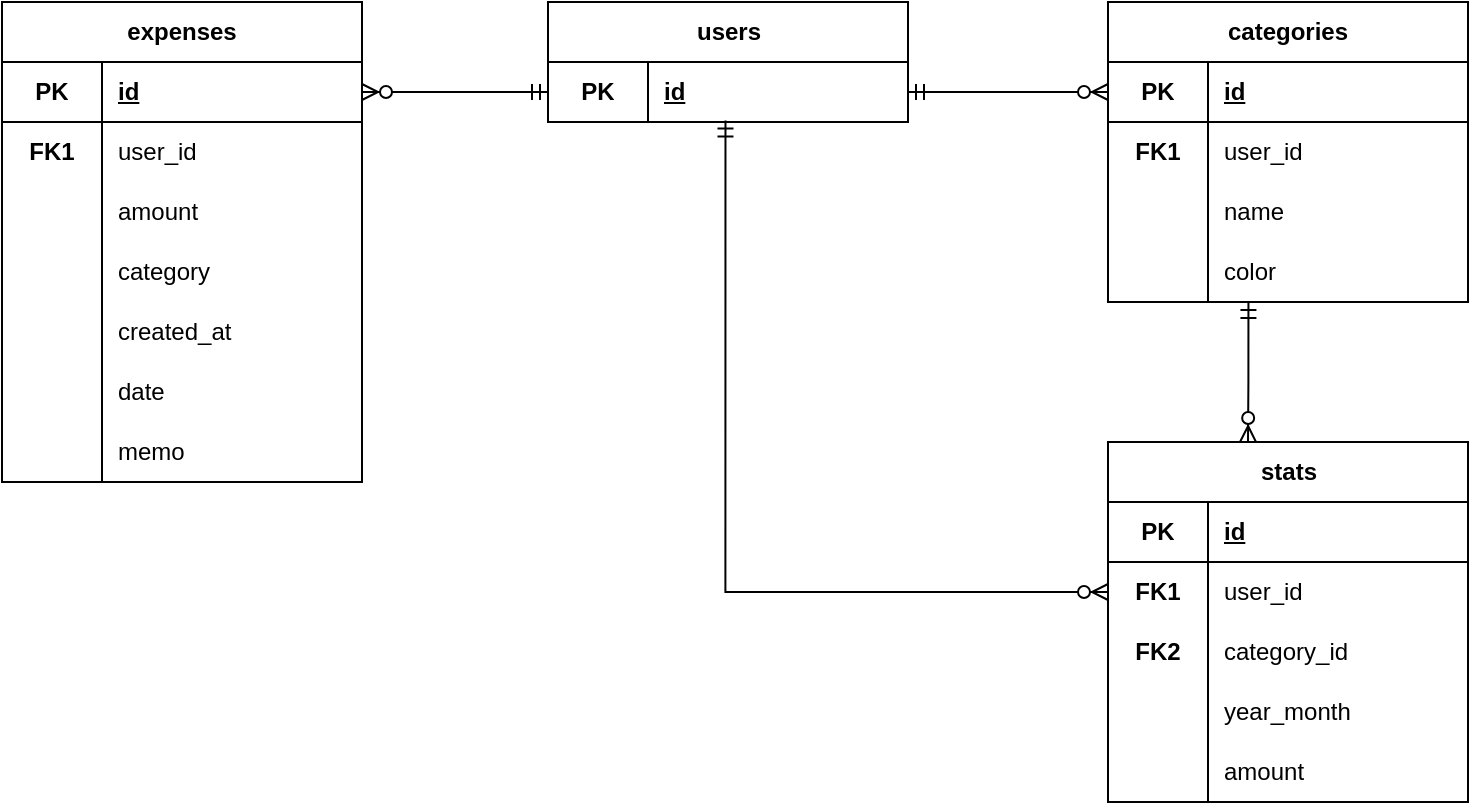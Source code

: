 <mxfile version="21.6.6" type="device">
  <diagram name="ページ1" id="lk7VIi6m2mQdcOI56CZS">
    <mxGraphModel dx="1740" dy="492" grid="1" gridSize="10" guides="1" tooltips="1" connect="1" arrows="1" fold="1" page="1" pageScale="1" pageWidth="827" pageHeight="1169" math="0" shadow="0">
      <root>
        <mxCell id="0" />
        <mxCell id="1" parent="0" />
        <mxCell id="DFm_SoPwrHFmCjWZkPpX-1" value="users" style="shape=table;startSize=30;container=1;collapsible=1;childLayout=tableLayout;fixedRows=1;rowLines=0;fontStyle=1;align=center;resizeLast=1;html=1;" vertex="1" parent="1">
          <mxGeometry x="-230" y="360" width="180" height="60" as="geometry" />
        </mxCell>
        <mxCell id="DFm_SoPwrHFmCjWZkPpX-2" value="" style="shape=tableRow;horizontal=0;startSize=0;swimlaneHead=0;swimlaneBody=0;fillColor=none;collapsible=0;dropTarget=0;points=[[0,0.5],[1,0.5]];portConstraint=eastwest;top=0;left=0;right=0;bottom=1;" vertex="1" parent="DFm_SoPwrHFmCjWZkPpX-1">
          <mxGeometry y="30" width="180" height="30" as="geometry" />
        </mxCell>
        <mxCell id="DFm_SoPwrHFmCjWZkPpX-3" value="PK" style="shape=partialRectangle;connectable=0;fillColor=none;top=0;left=0;bottom=0;right=0;fontStyle=1;overflow=hidden;whiteSpace=wrap;html=1;" vertex="1" parent="DFm_SoPwrHFmCjWZkPpX-2">
          <mxGeometry width="50" height="30" as="geometry">
            <mxRectangle width="50" height="30" as="alternateBounds" />
          </mxGeometry>
        </mxCell>
        <mxCell id="DFm_SoPwrHFmCjWZkPpX-4" value="id" style="shape=partialRectangle;connectable=0;fillColor=none;top=0;left=0;bottom=0;right=0;align=left;spacingLeft=6;fontStyle=5;overflow=hidden;whiteSpace=wrap;html=1;" vertex="1" parent="DFm_SoPwrHFmCjWZkPpX-2">
          <mxGeometry x="50" width="130" height="30" as="geometry">
            <mxRectangle width="130" height="30" as="alternateBounds" />
          </mxGeometry>
        </mxCell>
        <mxCell id="DFm_SoPwrHFmCjWZkPpX-27" value="expenses" style="shape=table;startSize=30;container=1;collapsible=1;childLayout=tableLayout;fixedRows=1;rowLines=0;fontStyle=1;align=center;resizeLast=1;html=1;whiteSpace=wrap;" vertex="1" parent="1">
          <mxGeometry x="-503" y="360" width="180" height="240" as="geometry" />
        </mxCell>
        <mxCell id="DFm_SoPwrHFmCjWZkPpX-82" style="shape=tableRow;horizontal=0;startSize=0;swimlaneHead=0;swimlaneBody=0;fillColor=none;collapsible=0;dropTarget=0;points=[[0,0.5],[1,0.5]];portConstraint=eastwest;top=0;left=0;right=0;bottom=0;html=1;" vertex="1" parent="DFm_SoPwrHFmCjWZkPpX-27">
          <mxGeometry y="30" width="180" height="30" as="geometry" />
        </mxCell>
        <mxCell id="DFm_SoPwrHFmCjWZkPpX-83" value="PK" style="shape=partialRectangle;connectable=0;fillColor=none;top=0;left=0;bottom=1;right=0;fontStyle=1;overflow=hidden;html=1;whiteSpace=wrap;perimeterSpacing=1;" vertex="1" parent="DFm_SoPwrHFmCjWZkPpX-82">
          <mxGeometry width="50" height="30" as="geometry">
            <mxRectangle width="50" height="30" as="alternateBounds" />
          </mxGeometry>
        </mxCell>
        <mxCell id="DFm_SoPwrHFmCjWZkPpX-84" value="id" style="shape=partialRectangle;connectable=0;fillColor=none;top=0;left=0;bottom=1;right=0;align=left;spacingLeft=6;fontStyle=5;overflow=hidden;html=1;whiteSpace=wrap;perimeterSpacing=1;" vertex="1" parent="DFm_SoPwrHFmCjWZkPpX-82">
          <mxGeometry x="50" width="130" height="30" as="geometry">
            <mxRectangle width="130" height="30" as="alternateBounds" />
          </mxGeometry>
        </mxCell>
        <mxCell id="DFm_SoPwrHFmCjWZkPpX-28" value="" style="shape=tableRow;horizontal=0;startSize=0;swimlaneHead=0;swimlaneBody=0;fillColor=none;collapsible=0;dropTarget=0;points=[[0,0.5],[1,0.5]];portConstraint=eastwest;top=0;left=0;right=0;bottom=0;html=1;" vertex="1" parent="DFm_SoPwrHFmCjWZkPpX-27">
          <mxGeometry y="60" width="180" height="30" as="geometry" />
        </mxCell>
        <mxCell id="DFm_SoPwrHFmCjWZkPpX-29" value="FK1" style="shape=partialRectangle;connectable=0;fillColor=none;top=0;left=0;bottom=0;right=0;fontStyle=1;overflow=hidden;html=1;whiteSpace=wrap;perimeterSpacing=1;" vertex="1" parent="DFm_SoPwrHFmCjWZkPpX-28">
          <mxGeometry width="50" height="30" as="geometry">
            <mxRectangle width="50" height="30" as="alternateBounds" />
          </mxGeometry>
        </mxCell>
        <mxCell id="DFm_SoPwrHFmCjWZkPpX-30" value="&lt;span style=&quot;font-weight: normal;&quot;&gt;user_id&lt;/span&gt;" style="shape=partialRectangle;connectable=0;fillColor=none;top=0;left=0;bottom=0;right=0;align=left;spacingLeft=6;fontStyle=1;overflow=hidden;html=1;whiteSpace=wrap;perimeterSpacing=1;" vertex="1" parent="DFm_SoPwrHFmCjWZkPpX-28">
          <mxGeometry x="50" width="130" height="30" as="geometry">
            <mxRectangle width="130" height="30" as="alternateBounds" />
          </mxGeometry>
        </mxCell>
        <mxCell id="DFm_SoPwrHFmCjWZkPpX-31" value="" style="shape=tableRow;horizontal=0;startSize=0;swimlaneHead=0;swimlaneBody=0;fillColor=none;collapsible=0;dropTarget=0;points=[[0,0.5],[1,0.5]];portConstraint=eastwest;top=0;left=0;right=0;bottom=0;html=1;" vertex="1" parent="DFm_SoPwrHFmCjWZkPpX-27">
          <mxGeometry y="90" width="180" height="30" as="geometry" />
        </mxCell>
        <mxCell id="DFm_SoPwrHFmCjWZkPpX-32" value="" style="shape=partialRectangle;connectable=0;fillColor=none;top=0;left=0;bottom=0;right=0;editable=1;overflow=hidden;html=1;whiteSpace=wrap;" vertex="1" parent="DFm_SoPwrHFmCjWZkPpX-31">
          <mxGeometry width="50" height="30" as="geometry">
            <mxRectangle width="50" height="30" as="alternateBounds" />
          </mxGeometry>
        </mxCell>
        <mxCell id="DFm_SoPwrHFmCjWZkPpX-33" value="amount" style="shape=partialRectangle;connectable=0;fillColor=none;top=0;left=0;bottom=0;right=0;align=left;spacingLeft=6;overflow=hidden;html=1;whiteSpace=wrap;" vertex="1" parent="DFm_SoPwrHFmCjWZkPpX-31">
          <mxGeometry x="50" width="130" height="30" as="geometry">
            <mxRectangle width="130" height="30" as="alternateBounds" />
          </mxGeometry>
        </mxCell>
        <mxCell id="DFm_SoPwrHFmCjWZkPpX-34" value="" style="shape=tableRow;horizontal=0;startSize=0;swimlaneHead=0;swimlaneBody=0;fillColor=none;collapsible=0;dropTarget=0;points=[[0,0.5],[1,0.5]];portConstraint=eastwest;top=0;left=0;right=0;bottom=0;html=1;" vertex="1" parent="DFm_SoPwrHFmCjWZkPpX-27">
          <mxGeometry y="120" width="180" height="30" as="geometry" />
        </mxCell>
        <mxCell id="DFm_SoPwrHFmCjWZkPpX-35" value="" style="shape=partialRectangle;connectable=0;fillColor=none;top=0;left=0;bottom=0;right=0;editable=1;overflow=hidden;html=1;whiteSpace=wrap;" vertex="1" parent="DFm_SoPwrHFmCjWZkPpX-34">
          <mxGeometry width="50" height="30" as="geometry">
            <mxRectangle width="50" height="30" as="alternateBounds" />
          </mxGeometry>
        </mxCell>
        <mxCell id="DFm_SoPwrHFmCjWZkPpX-36" value="category" style="shape=partialRectangle;connectable=0;fillColor=none;top=0;left=0;bottom=0;right=0;align=left;spacingLeft=6;overflow=hidden;html=1;whiteSpace=wrap;" vertex="1" parent="DFm_SoPwrHFmCjWZkPpX-34">
          <mxGeometry x="50" width="130" height="30" as="geometry">
            <mxRectangle width="130" height="30" as="alternateBounds" />
          </mxGeometry>
        </mxCell>
        <mxCell id="DFm_SoPwrHFmCjWZkPpX-73" style="shape=tableRow;horizontal=0;startSize=0;swimlaneHead=0;swimlaneBody=0;fillColor=none;collapsible=0;dropTarget=0;points=[[0,0.5],[1,0.5]];portConstraint=eastwest;top=0;left=0;right=0;bottom=0;html=1;" vertex="1" parent="DFm_SoPwrHFmCjWZkPpX-27">
          <mxGeometry y="150" width="180" height="30" as="geometry" />
        </mxCell>
        <mxCell id="DFm_SoPwrHFmCjWZkPpX-74" style="shape=partialRectangle;connectable=0;fillColor=none;top=0;left=0;bottom=0;right=0;editable=1;overflow=hidden;html=1;whiteSpace=wrap;" vertex="1" parent="DFm_SoPwrHFmCjWZkPpX-73">
          <mxGeometry width="50" height="30" as="geometry">
            <mxRectangle width="50" height="30" as="alternateBounds" />
          </mxGeometry>
        </mxCell>
        <mxCell id="DFm_SoPwrHFmCjWZkPpX-75" value="created_at" style="shape=partialRectangle;connectable=0;fillColor=none;top=0;left=0;bottom=0;right=0;align=left;spacingLeft=6;overflow=hidden;html=1;whiteSpace=wrap;" vertex="1" parent="DFm_SoPwrHFmCjWZkPpX-73">
          <mxGeometry x="50" width="130" height="30" as="geometry">
            <mxRectangle width="130" height="30" as="alternateBounds" />
          </mxGeometry>
        </mxCell>
        <mxCell id="DFm_SoPwrHFmCjWZkPpX-76" style="shape=tableRow;horizontal=0;startSize=0;swimlaneHead=0;swimlaneBody=0;fillColor=none;collapsible=0;dropTarget=0;points=[[0,0.5],[1,0.5]];portConstraint=eastwest;top=0;left=0;right=0;bottom=0;html=1;" vertex="1" parent="DFm_SoPwrHFmCjWZkPpX-27">
          <mxGeometry y="180" width="180" height="30" as="geometry" />
        </mxCell>
        <mxCell id="DFm_SoPwrHFmCjWZkPpX-77" style="shape=partialRectangle;connectable=0;fillColor=none;top=0;left=0;bottom=0;right=0;editable=1;overflow=hidden;html=1;whiteSpace=wrap;" vertex="1" parent="DFm_SoPwrHFmCjWZkPpX-76">
          <mxGeometry width="50" height="30" as="geometry">
            <mxRectangle width="50" height="30" as="alternateBounds" />
          </mxGeometry>
        </mxCell>
        <mxCell id="DFm_SoPwrHFmCjWZkPpX-78" value="date" style="shape=partialRectangle;connectable=0;fillColor=none;top=0;left=0;bottom=0;right=0;align=left;spacingLeft=6;overflow=hidden;html=1;whiteSpace=wrap;" vertex="1" parent="DFm_SoPwrHFmCjWZkPpX-76">
          <mxGeometry x="50" width="130" height="30" as="geometry">
            <mxRectangle width="130" height="30" as="alternateBounds" />
          </mxGeometry>
        </mxCell>
        <mxCell id="DFm_SoPwrHFmCjWZkPpX-79" style="shape=tableRow;horizontal=0;startSize=0;swimlaneHead=0;swimlaneBody=0;fillColor=none;collapsible=0;dropTarget=0;points=[[0,0.5],[1,0.5]];portConstraint=eastwest;top=0;left=0;right=0;bottom=0;html=1;" vertex="1" parent="DFm_SoPwrHFmCjWZkPpX-27">
          <mxGeometry y="210" width="180" height="30" as="geometry" />
        </mxCell>
        <mxCell id="DFm_SoPwrHFmCjWZkPpX-80" style="shape=partialRectangle;connectable=0;fillColor=none;top=0;left=0;bottom=0;right=0;editable=1;overflow=hidden;html=1;whiteSpace=wrap;" vertex="1" parent="DFm_SoPwrHFmCjWZkPpX-79">
          <mxGeometry width="50" height="30" as="geometry">
            <mxRectangle width="50" height="30" as="alternateBounds" />
          </mxGeometry>
        </mxCell>
        <mxCell id="DFm_SoPwrHFmCjWZkPpX-81" value="memo" style="shape=partialRectangle;connectable=0;fillColor=none;top=0;left=0;bottom=0;right=0;align=left;spacingLeft=6;overflow=hidden;html=1;whiteSpace=wrap;" vertex="1" parent="DFm_SoPwrHFmCjWZkPpX-79">
          <mxGeometry x="50" width="130" height="30" as="geometry">
            <mxRectangle width="130" height="30" as="alternateBounds" />
          </mxGeometry>
        </mxCell>
        <mxCell id="DFm_SoPwrHFmCjWZkPpX-37" value="categories" style="shape=table;startSize=30;container=1;collapsible=1;childLayout=tableLayout;fixedRows=1;rowLines=0;fontStyle=1;align=center;resizeLast=1;html=1;whiteSpace=wrap;" vertex="1" parent="1">
          <mxGeometry x="50" y="360" width="180" height="150" as="geometry" />
        </mxCell>
        <mxCell id="DFm_SoPwrHFmCjWZkPpX-41" value="" style="shape=tableRow;horizontal=0;startSize=0;swimlaneHead=0;swimlaneBody=0;fillColor=none;collapsible=0;dropTarget=0;points=[[0,0.5],[1,0.5]];portConstraint=eastwest;top=0;left=0;right=0;bottom=1;html=1;" vertex="1" parent="DFm_SoPwrHFmCjWZkPpX-37">
          <mxGeometry y="30" width="180" height="30" as="geometry" />
        </mxCell>
        <mxCell id="DFm_SoPwrHFmCjWZkPpX-42" value="PK" style="shape=partialRectangle;connectable=0;fillColor=none;top=0;left=0;bottom=0;right=0;fontStyle=1;overflow=hidden;html=1;whiteSpace=wrap;" vertex="1" parent="DFm_SoPwrHFmCjWZkPpX-41">
          <mxGeometry width="50" height="30" as="geometry">
            <mxRectangle width="50" height="30" as="alternateBounds" />
          </mxGeometry>
        </mxCell>
        <mxCell id="DFm_SoPwrHFmCjWZkPpX-43" value="id" style="shape=partialRectangle;connectable=0;fillColor=none;top=0;left=0;bottom=0;right=0;align=left;spacingLeft=6;fontStyle=5;overflow=hidden;html=1;whiteSpace=wrap;" vertex="1" parent="DFm_SoPwrHFmCjWZkPpX-41">
          <mxGeometry x="50" width="130" height="30" as="geometry">
            <mxRectangle width="130" height="30" as="alternateBounds" />
          </mxGeometry>
        </mxCell>
        <mxCell id="DFm_SoPwrHFmCjWZkPpX-38" value="" style="shape=tableRow;horizontal=0;startSize=0;swimlaneHead=0;swimlaneBody=0;fillColor=none;collapsible=0;dropTarget=0;points=[[0,0.5],[1,0.5]];portConstraint=eastwest;top=0;left=0;right=0;bottom=0;html=1;" vertex="1" parent="DFm_SoPwrHFmCjWZkPpX-37">
          <mxGeometry y="60" width="180" height="30" as="geometry" />
        </mxCell>
        <mxCell id="DFm_SoPwrHFmCjWZkPpX-39" value="FK1" style="shape=partialRectangle;connectable=0;fillColor=none;top=0;left=0;bottom=0;right=0;fontStyle=1;overflow=hidden;html=1;whiteSpace=wrap;" vertex="1" parent="DFm_SoPwrHFmCjWZkPpX-38">
          <mxGeometry width="50" height="30" as="geometry">
            <mxRectangle width="50" height="30" as="alternateBounds" />
          </mxGeometry>
        </mxCell>
        <mxCell id="DFm_SoPwrHFmCjWZkPpX-40" value="user_id" style="shape=partialRectangle;connectable=0;fillColor=none;top=0;left=0;bottom=0;right=0;align=left;spacingLeft=6;fontStyle=0;overflow=hidden;html=1;whiteSpace=wrap;" vertex="1" parent="DFm_SoPwrHFmCjWZkPpX-38">
          <mxGeometry x="50" width="130" height="30" as="geometry">
            <mxRectangle width="130" height="30" as="alternateBounds" />
          </mxGeometry>
        </mxCell>
        <mxCell id="DFm_SoPwrHFmCjWZkPpX-44" value="" style="shape=tableRow;horizontal=0;startSize=0;swimlaneHead=0;swimlaneBody=0;fillColor=none;collapsible=0;dropTarget=0;points=[[0,0.5],[1,0.5]];portConstraint=eastwest;top=0;left=0;right=0;bottom=0;html=1;" vertex="1" parent="DFm_SoPwrHFmCjWZkPpX-37">
          <mxGeometry y="90" width="180" height="30" as="geometry" />
        </mxCell>
        <mxCell id="DFm_SoPwrHFmCjWZkPpX-45" value="" style="shape=partialRectangle;connectable=0;fillColor=none;top=0;left=0;bottom=0;right=0;editable=1;overflow=hidden;html=1;whiteSpace=wrap;" vertex="1" parent="DFm_SoPwrHFmCjWZkPpX-44">
          <mxGeometry width="50" height="30" as="geometry">
            <mxRectangle width="50" height="30" as="alternateBounds" />
          </mxGeometry>
        </mxCell>
        <mxCell id="DFm_SoPwrHFmCjWZkPpX-46" value="name" style="shape=partialRectangle;connectable=0;fillColor=none;top=0;left=0;bottom=0;right=0;align=left;spacingLeft=6;overflow=hidden;html=1;whiteSpace=wrap;" vertex="1" parent="DFm_SoPwrHFmCjWZkPpX-44">
          <mxGeometry x="50" width="130" height="30" as="geometry">
            <mxRectangle width="130" height="30" as="alternateBounds" />
          </mxGeometry>
        </mxCell>
        <mxCell id="DFm_SoPwrHFmCjWZkPpX-47" value="" style="shape=tableRow;horizontal=0;startSize=0;swimlaneHead=0;swimlaneBody=0;fillColor=none;collapsible=0;dropTarget=0;points=[[0,0.5],[1,0.5]];portConstraint=eastwest;top=0;left=0;right=0;bottom=0;html=1;" vertex="1" parent="DFm_SoPwrHFmCjWZkPpX-37">
          <mxGeometry y="120" width="180" height="30" as="geometry" />
        </mxCell>
        <mxCell id="DFm_SoPwrHFmCjWZkPpX-48" value="" style="shape=partialRectangle;connectable=0;fillColor=none;top=0;left=0;bottom=0;right=0;editable=1;overflow=hidden;html=1;whiteSpace=wrap;" vertex="1" parent="DFm_SoPwrHFmCjWZkPpX-47">
          <mxGeometry width="50" height="30" as="geometry">
            <mxRectangle width="50" height="30" as="alternateBounds" />
          </mxGeometry>
        </mxCell>
        <mxCell id="DFm_SoPwrHFmCjWZkPpX-49" value="color" style="shape=partialRectangle;connectable=0;fillColor=none;top=0;left=0;bottom=0;right=0;align=left;spacingLeft=6;overflow=hidden;html=1;whiteSpace=wrap;" vertex="1" parent="DFm_SoPwrHFmCjWZkPpX-47">
          <mxGeometry x="50" width="130" height="30" as="geometry">
            <mxRectangle width="130" height="30" as="alternateBounds" />
          </mxGeometry>
        </mxCell>
        <mxCell id="DFm_SoPwrHFmCjWZkPpX-87" value="stats" style="shape=table;startSize=30;container=1;collapsible=1;childLayout=tableLayout;fixedRows=1;rowLines=0;fontStyle=1;align=center;resizeLast=1;html=1;" vertex="1" parent="1">
          <mxGeometry x="50" y="580" width="180" height="180" as="geometry" />
        </mxCell>
        <mxCell id="DFm_SoPwrHFmCjWZkPpX-88" value="" style="shape=tableRow;horizontal=0;startSize=0;swimlaneHead=0;swimlaneBody=0;fillColor=none;collapsible=0;dropTarget=0;points=[[0,0.5],[1,0.5]];portConstraint=eastwest;top=0;left=0;right=0;bottom=1;" vertex="1" parent="DFm_SoPwrHFmCjWZkPpX-87">
          <mxGeometry y="30" width="180" height="30" as="geometry" />
        </mxCell>
        <mxCell id="DFm_SoPwrHFmCjWZkPpX-89" value="PK" style="shape=partialRectangle;connectable=0;fillColor=none;top=0;left=0;bottom=0;right=0;fontStyle=1;overflow=hidden;whiteSpace=wrap;html=1;" vertex="1" parent="DFm_SoPwrHFmCjWZkPpX-88">
          <mxGeometry width="50" height="30" as="geometry">
            <mxRectangle width="50" height="30" as="alternateBounds" />
          </mxGeometry>
        </mxCell>
        <mxCell id="DFm_SoPwrHFmCjWZkPpX-90" value="id" style="shape=partialRectangle;connectable=0;fillColor=none;top=0;left=0;bottom=0;right=0;align=left;spacingLeft=6;fontStyle=5;overflow=hidden;whiteSpace=wrap;html=1;" vertex="1" parent="DFm_SoPwrHFmCjWZkPpX-88">
          <mxGeometry x="50" width="130" height="30" as="geometry">
            <mxRectangle width="130" height="30" as="alternateBounds" />
          </mxGeometry>
        </mxCell>
        <mxCell id="DFm_SoPwrHFmCjWZkPpX-91" value="" style="shape=tableRow;horizontal=0;startSize=0;swimlaneHead=0;swimlaneBody=0;fillColor=none;collapsible=0;dropTarget=0;points=[[0,0.5],[1,0.5]];portConstraint=eastwest;top=0;left=0;right=0;bottom=0;" vertex="1" parent="DFm_SoPwrHFmCjWZkPpX-87">
          <mxGeometry y="60" width="180" height="30" as="geometry" />
        </mxCell>
        <mxCell id="DFm_SoPwrHFmCjWZkPpX-92" value="FK1" style="shape=partialRectangle;connectable=0;fillColor=none;top=0;left=0;bottom=0;right=0;editable=1;overflow=hidden;whiteSpace=wrap;html=1;fontStyle=1" vertex="1" parent="DFm_SoPwrHFmCjWZkPpX-91">
          <mxGeometry width="50" height="30" as="geometry">
            <mxRectangle width="50" height="30" as="alternateBounds" />
          </mxGeometry>
        </mxCell>
        <mxCell id="DFm_SoPwrHFmCjWZkPpX-93" value="user_id" style="shape=partialRectangle;connectable=0;fillColor=none;top=0;left=0;bottom=0;right=0;align=left;spacingLeft=6;overflow=hidden;whiteSpace=wrap;html=1;" vertex="1" parent="DFm_SoPwrHFmCjWZkPpX-91">
          <mxGeometry x="50" width="130" height="30" as="geometry">
            <mxRectangle width="130" height="30" as="alternateBounds" />
          </mxGeometry>
        </mxCell>
        <mxCell id="DFm_SoPwrHFmCjWZkPpX-97" value="" style="shape=tableRow;horizontal=0;startSize=0;swimlaneHead=0;swimlaneBody=0;fillColor=none;collapsible=0;dropTarget=0;points=[[0,0.5],[1,0.5]];portConstraint=eastwest;top=0;left=0;right=0;bottom=0;" vertex="1" parent="DFm_SoPwrHFmCjWZkPpX-87">
          <mxGeometry y="90" width="180" height="30" as="geometry" />
        </mxCell>
        <mxCell id="DFm_SoPwrHFmCjWZkPpX-98" value="&lt;b&gt;FK2&lt;/b&gt;" style="shape=partialRectangle;connectable=0;fillColor=none;top=0;left=0;bottom=0;right=0;editable=1;overflow=hidden;whiteSpace=wrap;html=1;" vertex="1" parent="DFm_SoPwrHFmCjWZkPpX-97">
          <mxGeometry width="50" height="30" as="geometry">
            <mxRectangle width="50" height="30" as="alternateBounds" />
          </mxGeometry>
        </mxCell>
        <mxCell id="DFm_SoPwrHFmCjWZkPpX-99" value="category_id" style="shape=partialRectangle;connectable=0;fillColor=none;top=0;left=0;bottom=0;right=0;align=left;spacingLeft=6;overflow=hidden;whiteSpace=wrap;html=1;" vertex="1" parent="DFm_SoPwrHFmCjWZkPpX-97">
          <mxGeometry x="50" width="130" height="30" as="geometry">
            <mxRectangle width="130" height="30" as="alternateBounds" />
          </mxGeometry>
        </mxCell>
        <mxCell id="DFm_SoPwrHFmCjWZkPpX-94" value="" style="shape=tableRow;horizontal=0;startSize=0;swimlaneHead=0;swimlaneBody=0;fillColor=none;collapsible=0;dropTarget=0;points=[[0,0.5],[1,0.5]];portConstraint=eastwest;top=0;left=0;right=0;bottom=0;" vertex="1" parent="DFm_SoPwrHFmCjWZkPpX-87">
          <mxGeometry y="120" width="180" height="30" as="geometry" />
        </mxCell>
        <mxCell id="DFm_SoPwrHFmCjWZkPpX-95" value="" style="shape=partialRectangle;connectable=0;fillColor=none;top=0;left=0;bottom=0;right=0;editable=1;overflow=hidden;whiteSpace=wrap;html=1;" vertex="1" parent="DFm_SoPwrHFmCjWZkPpX-94">
          <mxGeometry width="50" height="30" as="geometry">
            <mxRectangle width="50" height="30" as="alternateBounds" />
          </mxGeometry>
        </mxCell>
        <mxCell id="DFm_SoPwrHFmCjWZkPpX-96" value="year_month" style="shape=partialRectangle;connectable=0;fillColor=none;top=0;left=0;bottom=0;right=0;align=left;spacingLeft=6;overflow=hidden;whiteSpace=wrap;html=1;" vertex="1" parent="DFm_SoPwrHFmCjWZkPpX-94">
          <mxGeometry x="50" width="130" height="30" as="geometry">
            <mxRectangle width="130" height="30" as="alternateBounds" />
          </mxGeometry>
        </mxCell>
        <mxCell id="DFm_SoPwrHFmCjWZkPpX-100" style="shape=tableRow;horizontal=0;startSize=0;swimlaneHead=0;swimlaneBody=0;fillColor=none;collapsible=0;dropTarget=0;points=[[0,0.5],[1,0.5]];portConstraint=eastwest;top=0;left=0;right=0;bottom=0;" vertex="1" parent="DFm_SoPwrHFmCjWZkPpX-87">
          <mxGeometry y="150" width="180" height="30" as="geometry" />
        </mxCell>
        <mxCell id="DFm_SoPwrHFmCjWZkPpX-101" style="shape=partialRectangle;connectable=0;fillColor=none;top=0;left=0;bottom=0;right=0;editable=1;overflow=hidden;whiteSpace=wrap;html=1;" vertex="1" parent="DFm_SoPwrHFmCjWZkPpX-100">
          <mxGeometry width="50" height="30" as="geometry">
            <mxRectangle width="50" height="30" as="alternateBounds" />
          </mxGeometry>
        </mxCell>
        <mxCell id="DFm_SoPwrHFmCjWZkPpX-102" value="amount" style="shape=partialRectangle;connectable=0;fillColor=none;top=0;left=0;bottom=0;right=0;align=left;spacingLeft=6;overflow=hidden;whiteSpace=wrap;html=1;" vertex="1" parent="DFm_SoPwrHFmCjWZkPpX-100">
          <mxGeometry x="50" width="130" height="30" as="geometry">
            <mxRectangle width="130" height="30" as="alternateBounds" />
          </mxGeometry>
        </mxCell>
        <mxCell id="DFm_SoPwrHFmCjWZkPpX-103" value="" style="edgeStyle=entityRelationEdgeStyle;fontSize=12;html=1;endArrow=ERzeroToMany;startArrow=ERmandOne;rounded=0;entryX=0;entryY=0.5;entryDx=0;entryDy=0;exitX=1;exitY=0.5;exitDx=0;exitDy=0;" edge="1" parent="1" source="DFm_SoPwrHFmCjWZkPpX-2" target="DFm_SoPwrHFmCjWZkPpX-41">
          <mxGeometry width="100" height="100" relative="1" as="geometry">
            <mxPoint x="-40" y="460" as="sourcePoint" />
            <mxPoint x="60" y="360" as="targetPoint" />
          </mxGeometry>
        </mxCell>
        <mxCell id="DFm_SoPwrHFmCjWZkPpX-104" value="" style="edgeStyle=orthogonalEdgeStyle;fontSize=12;html=1;endArrow=ERzeroToMany;startArrow=ERmandOne;rounded=0;entryX=0;entryY=0.5;entryDx=0;entryDy=0;exitX=0.493;exitY=0.974;exitDx=0;exitDy=0;exitPerimeter=0;" edge="1" parent="1" source="DFm_SoPwrHFmCjWZkPpX-2" target="DFm_SoPwrHFmCjWZkPpX-91">
          <mxGeometry width="100" height="100" relative="1" as="geometry">
            <mxPoint x="-50" y="480" as="sourcePoint" />
            <mxPoint x="50" y="480" as="targetPoint" />
            <Array as="points">
              <mxPoint x="-141" y="655" />
            </Array>
          </mxGeometry>
        </mxCell>
        <mxCell id="DFm_SoPwrHFmCjWZkPpX-108" value="" style="fontSize=12;html=1;endArrow=ERzeroToMany;startArrow=ERmandOne;rounded=0;elbow=vertical;entryX=1;entryY=0.5;entryDx=0;entryDy=0;exitX=0;exitY=0.5;exitDx=0;exitDy=0;" edge="1" parent="1" source="DFm_SoPwrHFmCjWZkPpX-2" target="DFm_SoPwrHFmCjWZkPpX-82">
          <mxGeometry width="100" height="100" relative="1" as="geometry">
            <mxPoint x="-140" y="510" as="sourcePoint" />
            <mxPoint x="-140" y="580" as="targetPoint" />
          </mxGeometry>
        </mxCell>
        <mxCell id="DFm_SoPwrHFmCjWZkPpX-109" value="" style="fontSize=12;html=1;endArrow=ERzeroToMany;startArrow=ERmandOne;rounded=0;exitX=0.379;exitY=1;exitDx=0;exitDy=0;exitPerimeter=0;edgeStyle=orthogonalEdgeStyle;" edge="1" parent="1">
          <mxGeometry width="100" height="100" relative="1" as="geometry">
            <mxPoint x="120.22" y="510" as="sourcePoint" />
            <mxPoint x="120" y="580" as="targetPoint" />
            <Array as="points">
              <mxPoint x="120" y="550" />
              <mxPoint x="120" y="550" />
            </Array>
          </mxGeometry>
        </mxCell>
      </root>
    </mxGraphModel>
  </diagram>
</mxfile>
